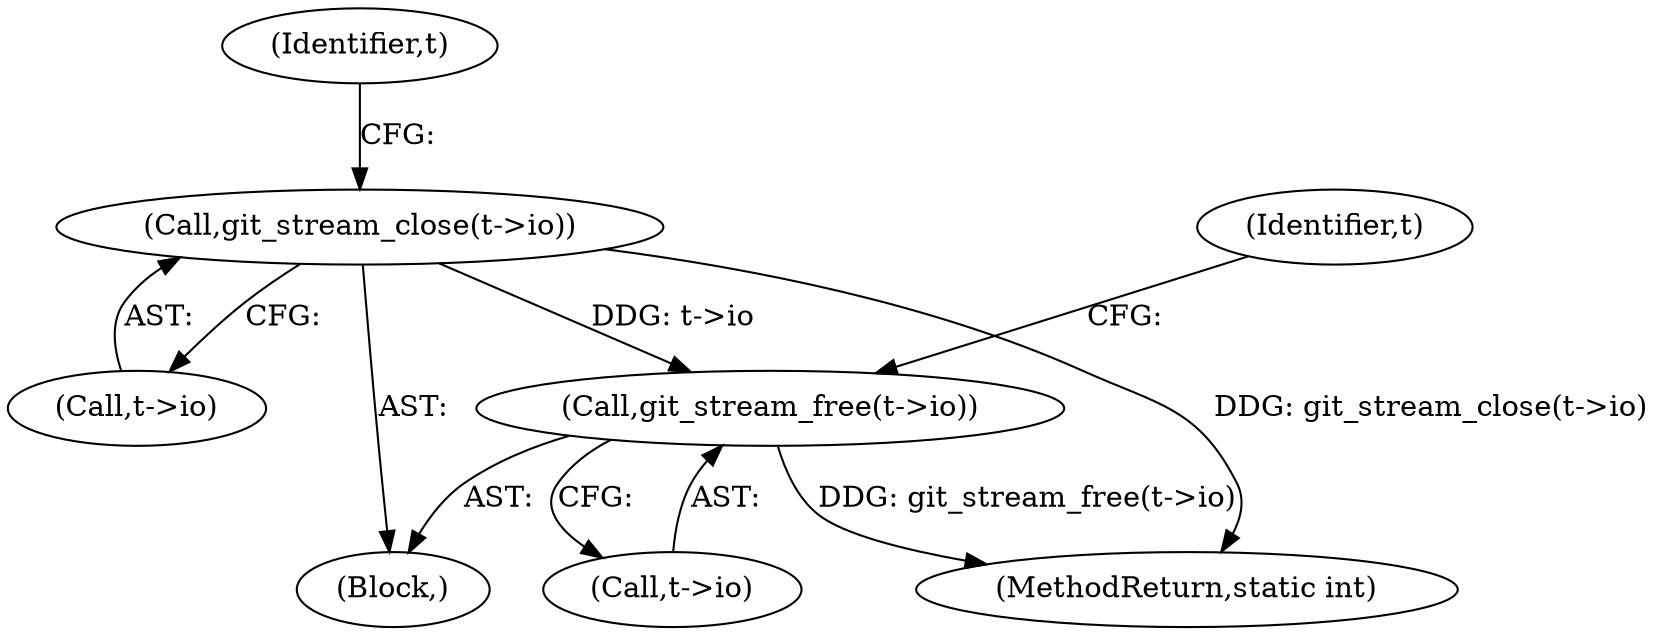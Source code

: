digraph "0_libgit2_b5c6a1b407b7f8b952bded2789593b68b1876211@API" {
"1000130" [label="(Call,git_stream_free(t->io))"];
"1000126" [label="(Call,git_stream_close(t->io))"];
"1000136" [label="(Identifier,t)"];
"1000326" [label="(MethodReturn,static int)"];
"1000131" [label="(Call,t->io)"];
"1000126" [label="(Call,git_stream_close(t->io))"];
"1000130" [label="(Call,git_stream_free(t->io))"];
"1000127" [label="(Call,t->io)"];
"1000125" [label="(Block,)"];
"1000132" [label="(Identifier,t)"];
"1000130" -> "1000125"  [label="AST: "];
"1000130" -> "1000131"  [label="CFG: "];
"1000131" -> "1000130"  [label="AST: "];
"1000136" -> "1000130"  [label="CFG: "];
"1000130" -> "1000326"  [label="DDG: git_stream_free(t->io)"];
"1000126" -> "1000130"  [label="DDG: t->io"];
"1000126" -> "1000125"  [label="AST: "];
"1000126" -> "1000127"  [label="CFG: "];
"1000127" -> "1000126"  [label="AST: "];
"1000132" -> "1000126"  [label="CFG: "];
"1000126" -> "1000326"  [label="DDG: git_stream_close(t->io)"];
}
